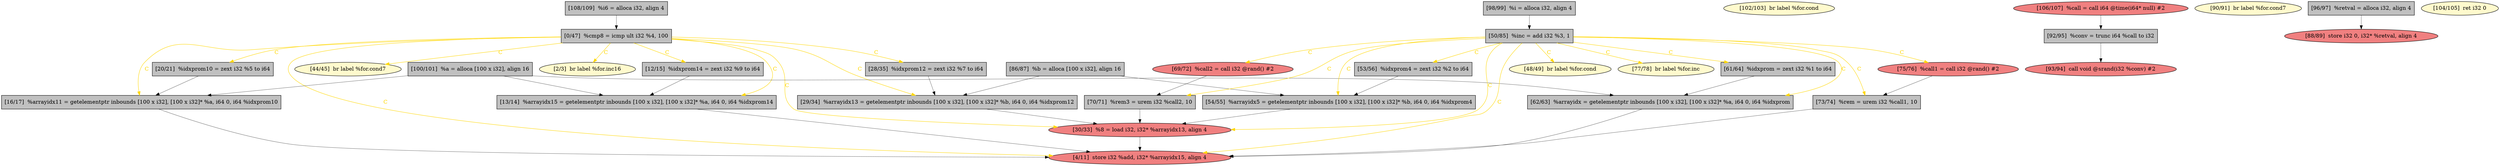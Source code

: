 
digraph G {


node140 [fillcolor=grey,label="[29/34]  %arrayidx13 = getelementptr inbounds [100 x i32], [100 x i32]* %b, i64 0, i64 %idxprom12",shape=rectangle,style=filled ]
node142 [fillcolor=grey,label="[108/109]  %i6 = alloca i32, align 4",shape=rectangle,style=filled ]
node137 [fillcolor=grey,label="[70/71]  %rem3 = urem i32 %call2, 10",shape=rectangle,style=filled ]
node134 [fillcolor=lemonchiffon,label="[48/49]  br label %for.cond",shape=ellipse,style=filled ]
node132 [fillcolor=lightcoral,label="[4/11]  store i32 %add, i32* %arrayidx15, align 4",shape=ellipse,style=filled ]
node131 [fillcolor=grey,label="[0/47]  %cmp8 = icmp ult i32 %4, 100",shape=rectangle,style=filled ]
node128 [fillcolor=lemonchiffon,label="[44/45]  br label %for.cond7",shape=ellipse,style=filled ]
node127 [fillcolor=lightcoral,label="[69/72]  %call2 = call i32 @rand() #2",shape=ellipse,style=filled ]
node126 [fillcolor=lemonchiffon,label="[102/103]  br label %for.cond",shape=ellipse,style=filled ]
node133 [fillcolor=grey,label="[13/14]  %arrayidx15 = getelementptr inbounds [100 x i32], [100 x i32]* %a, i64 0, i64 %idxprom14",shape=rectangle,style=filled ]
node116 [fillcolor=grey,label="[92/95]  %conv = trunc i64 %call to i32",shape=rectangle,style=filled ]
node114 [fillcolor=grey,label="[86/87]  %b = alloca [100 x i32], align 16",shape=rectangle,style=filled ]
node111 [fillcolor=lightcoral,label="[75/76]  %call1 = call i32 @rand() #2",shape=ellipse,style=filled ]
node135 [fillcolor=grey,label="[62/63]  %arrayidx = getelementptr inbounds [100 x i32], [100 x i32]* %a, i64 0, i64 %idxprom",shape=rectangle,style=filled ]
node110 [fillcolor=grey,label="[73/74]  %rem = urem i32 %call1, 10",shape=rectangle,style=filled ]
node143 [fillcolor=grey,label="[53/56]  %idxprom4 = zext i32 %2 to i64",shape=rectangle,style=filled ]
node113 [fillcolor=lemonchiffon,label="[2/3]  br label %for.inc16",shape=ellipse,style=filled ]
node117 [fillcolor=lemonchiffon,label="[90/91]  br label %for.cond7",shape=ellipse,style=filled ]
node138 [fillcolor=grey,label="[28/35]  %idxprom12 = zext i32 %7 to i64",shape=rectangle,style=filled ]
node118 [fillcolor=grey,label="[54/55]  %arrayidx5 = getelementptr inbounds [100 x i32], [100 x i32]* %b, i64 0, i64 %idxprom4",shape=rectangle,style=filled ]
node119 [fillcolor=grey,label="[96/97]  %retval = alloca i32, align 4",shape=rectangle,style=filled ]
node141 [fillcolor=lightcoral,label="[93/94]  call void @srand(i32 %conv) #2",shape=ellipse,style=filled ]
node139 [fillcolor=grey,label="[100/101]  %a = alloca [100 x i32], align 16",shape=rectangle,style=filled ]
node120 [fillcolor=lightcoral,label="[30/33]  %8 = load i32, i32* %arrayidx13, align 4",shape=ellipse,style=filled ]
node112 [fillcolor=grey,label="[50/85]  %inc = add i32 %3, 1",shape=rectangle,style=filled ]
node121 [fillcolor=grey,label="[20/21]  %idxprom10 = zext i32 %5 to i64",shape=rectangle,style=filled ]
node124 [fillcolor=grey,label="[98/99]  %i = alloca i32, align 4",shape=rectangle,style=filled ]
node115 [fillcolor=lightcoral,label="[88/89]  store i32 0, i32* %retval, align 4",shape=ellipse,style=filled ]
node122 [fillcolor=lightcoral,label="[106/107]  %call = call i64 @time(i64* null) #2",shape=ellipse,style=filled ]
node123 [fillcolor=lemonchiffon,label="[104/105]  ret i32 0",shape=ellipse,style=filled ]
node136 [fillcolor=grey,label="[61/64]  %idxprom = zext i32 %1 to i64",shape=rectangle,style=filled ]
node130 [fillcolor=grey,label="[12/15]  %idxprom14 = zext i32 %9 to i64",shape=rectangle,style=filled ]
node129 [fillcolor=grey,label="[16/17]  %arrayidx11 = getelementptr inbounds [100 x i32], [100 x i32]* %a, i64 0, i64 %idxprom10",shape=rectangle,style=filled ]
node125 [fillcolor=lemonchiffon,label="[77/78]  br label %for.inc",shape=ellipse,style=filled ]

node138->node140 [style=solid,color=black,label="",penwidth=0.5,fontcolor=black ]
node137->node120 [style=solid,color=black,label="",penwidth=0.5,fontcolor=black ]
node119->node115 [style=solid,color=black,label="",penwidth=0.5,fontcolor=black ]
node112->node118 [style=solid,color=gold,label="C",penwidth=1.0,fontcolor=gold ]
node120->node132 [style=solid,color=black,label="",penwidth=0.5,fontcolor=black ]
node121->node129 [style=solid,color=black,label="",penwidth=0.5,fontcolor=black ]
node124->node112 [style=solid,color=black,label="",penwidth=0.5,fontcolor=black ]
node136->node135 [style=solid,color=black,label="",penwidth=0.5,fontcolor=black ]
node139->node129 [style=solid,color=black,label="",penwidth=0.5,fontcolor=black ]
node135->node132 [style=solid,color=black,label="",penwidth=0.5,fontcolor=black ]
node130->node133 [style=solid,color=black,label="",penwidth=0.5,fontcolor=black ]
node131->node130 [style=solid,color=gold,label="C",penwidth=1.0,fontcolor=gold ]
node112->node136 [style=solid,color=gold,label="C",penwidth=1.0,fontcolor=gold ]
node112->node137 [style=solid,color=gold,label="C",penwidth=1.0,fontcolor=gold ]
node142->node131 [style=solid,color=black,label="",penwidth=0.5,fontcolor=black ]
node112->node127 [style=solid,color=gold,label="C",penwidth=1.0,fontcolor=gold ]
node131->node113 [style=solid,color=gold,label="C",penwidth=1.0,fontcolor=gold ]
node131->node121 [style=solid,color=gold,label="C",penwidth=1.0,fontcolor=gold ]
node118->node120 [style=solid,color=black,label="",penwidth=0.5,fontcolor=black ]
node112->node111 [style=solid,color=gold,label="C",penwidth=1.0,fontcolor=gold ]
node112->node120 [style=solid,color=gold,label="C",penwidth=1.0,fontcolor=gold ]
node114->node140 [style=solid,color=black,label="",penwidth=0.5,fontcolor=black ]
node139->node133 [style=solid,color=black,label="",penwidth=0.5,fontcolor=black ]
node131->node120 [style=solid,color=gold,label="C",penwidth=1.0,fontcolor=gold ]
node116->node141 [style=solid,color=black,label="",penwidth=0.5,fontcolor=black ]
node131->node132 [style=solid,color=gold,label="C",penwidth=1.0,fontcolor=gold ]
node122->node116 [style=solid,color=black,label="",penwidth=0.5,fontcolor=black ]
node112->node135 [style=solid,color=gold,label="C",penwidth=1.0,fontcolor=gold ]
node143->node118 [style=solid,color=black,label="",penwidth=0.5,fontcolor=black ]
node131->node129 [style=solid,color=gold,label="C",penwidth=1.0,fontcolor=gold ]
node133->node132 [style=solid,color=black,label="",penwidth=0.5,fontcolor=black ]
node111->node110 [style=solid,color=black,label="",penwidth=0.5,fontcolor=black ]
node112->node132 [style=solid,color=gold,label="C",penwidth=1.0,fontcolor=gold ]
node112->node134 [style=solid,color=gold,label="C",penwidth=1.0,fontcolor=gold ]
node131->node133 [style=solid,color=gold,label="C",penwidth=1.0,fontcolor=gold ]
node112->node110 [style=solid,color=gold,label="C",penwidth=1.0,fontcolor=gold ]
node112->node143 [style=solid,color=gold,label="C",penwidth=1.0,fontcolor=gold ]
node131->node138 [style=solid,color=gold,label="C",penwidth=1.0,fontcolor=gold ]
node127->node137 [style=solid,color=black,label="",penwidth=0.5,fontcolor=black ]
node131->node128 [style=solid,color=gold,label="C",penwidth=1.0,fontcolor=gold ]
node131->node140 [style=solid,color=gold,label="C",penwidth=1.0,fontcolor=gold ]
node114->node118 [style=solid,color=black,label="",penwidth=0.5,fontcolor=black ]
node129->node132 [style=solid,color=black,label="",penwidth=0.5,fontcolor=black ]
node110->node132 [style=solid,color=black,label="",penwidth=0.5,fontcolor=black ]
node112->node125 [style=solid,color=gold,label="C",penwidth=1.0,fontcolor=gold ]
node139->node135 [style=solid,color=black,label="",penwidth=0.5,fontcolor=black ]
node140->node120 [style=solid,color=black,label="",penwidth=0.5,fontcolor=black ]


}
